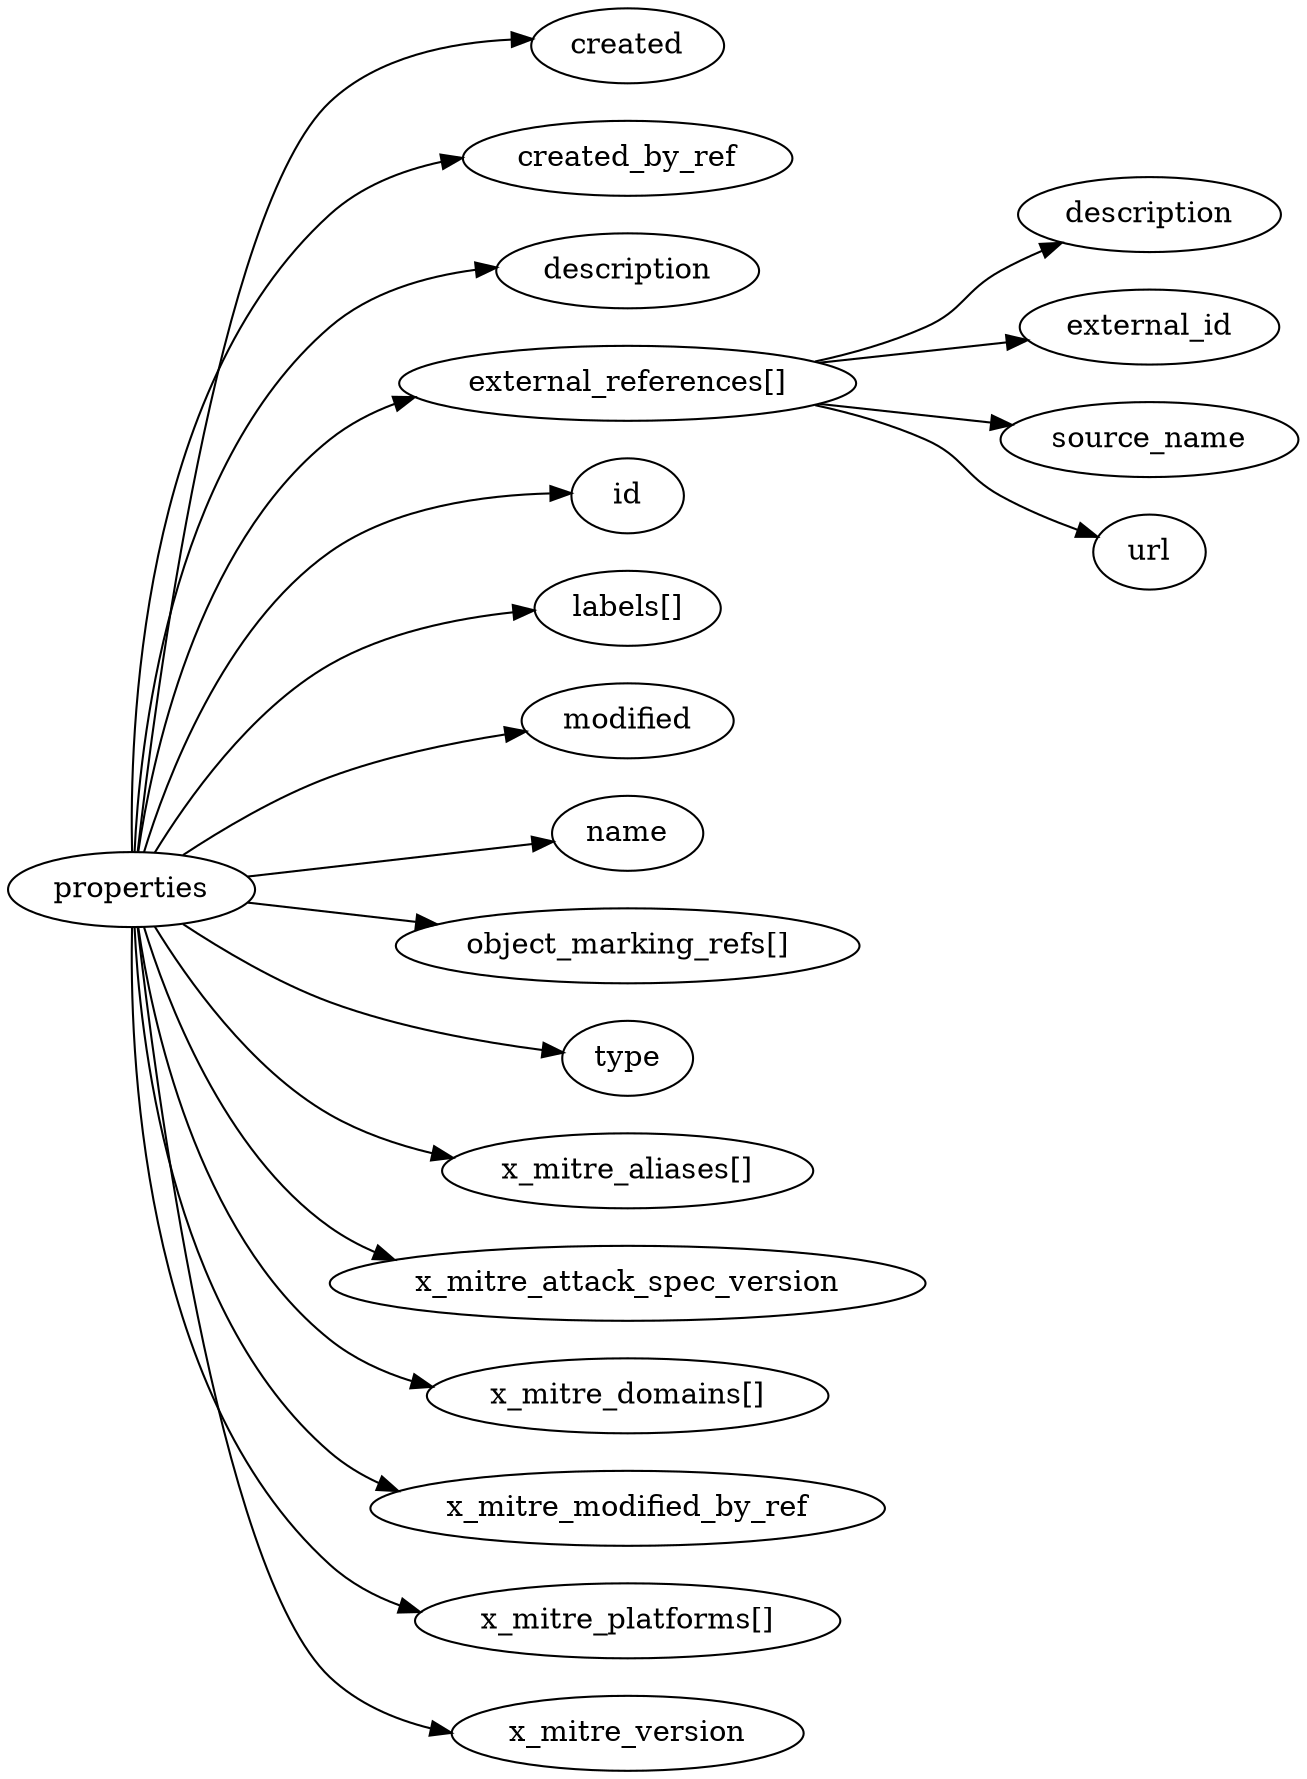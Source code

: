 digraph {
    graph [rankdir=LR]
    "created" [label="created"]
    "created_by_ref" [label="created_by_ref"]
    "description" [label="description"]
    "external_references" [label="external_references[]"]
    "external_references.description" [label="description"]
    "external_references.external_id" [label="external_id"]
    "external_references.source_name" [label="source_name"]
    "external_references.url" [label="url"]
    "id" [label="id"]
    "labels" [label="labels[]"]
    "modified" [label="modified"]
    "name" [label="name"]
    "object_marking_refs" [label="object_marking_refs[]"]
    "type" [label="type"]
    "x_mitre_aliases" [label="x_mitre_aliases[]"]
    "x_mitre_attack_spec_version" [label="x_mitre_attack_spec_version"]
    "x_mitre_domains" [label="x_mitre_domains[]"]
    "x_mitre_modified_by_ref" [label="x_mitre_modified_by_ref"]
    "x_mitre_platforms" [label="x_mitre_platforms[]"]
    "x_mitre_version" [label="x_mitre_version"]
    "properties" -> "labels"
    "properties" -> "x_mitre_platforms"
    "properties" -> "x_mitre_domains"
    "properties" -> "x_mitre_aliases"
    "properties" -> "object_marking_refs"
    "properties" -> "id"
    "properties" -> "type"
    "properties" -> "created"
    "properties" -> "created_by_ref"
    "properties" -> "external_references"
    "properties" -> "modified"
    "properties" -> "name"
    "properties" -> "description"
    "properties" -> "x_mitre_version"
    "properties" -> "x_mitre_attack_spec_version"
    "properties" -> "x_mitre_modified_by_ref"
    "external_references" -> "external_references.source_name"
    "external_references" -> "external_references.url"
    "external_references" -> "external_references.external_id"
    "external_references" -> "external_references.description"
}